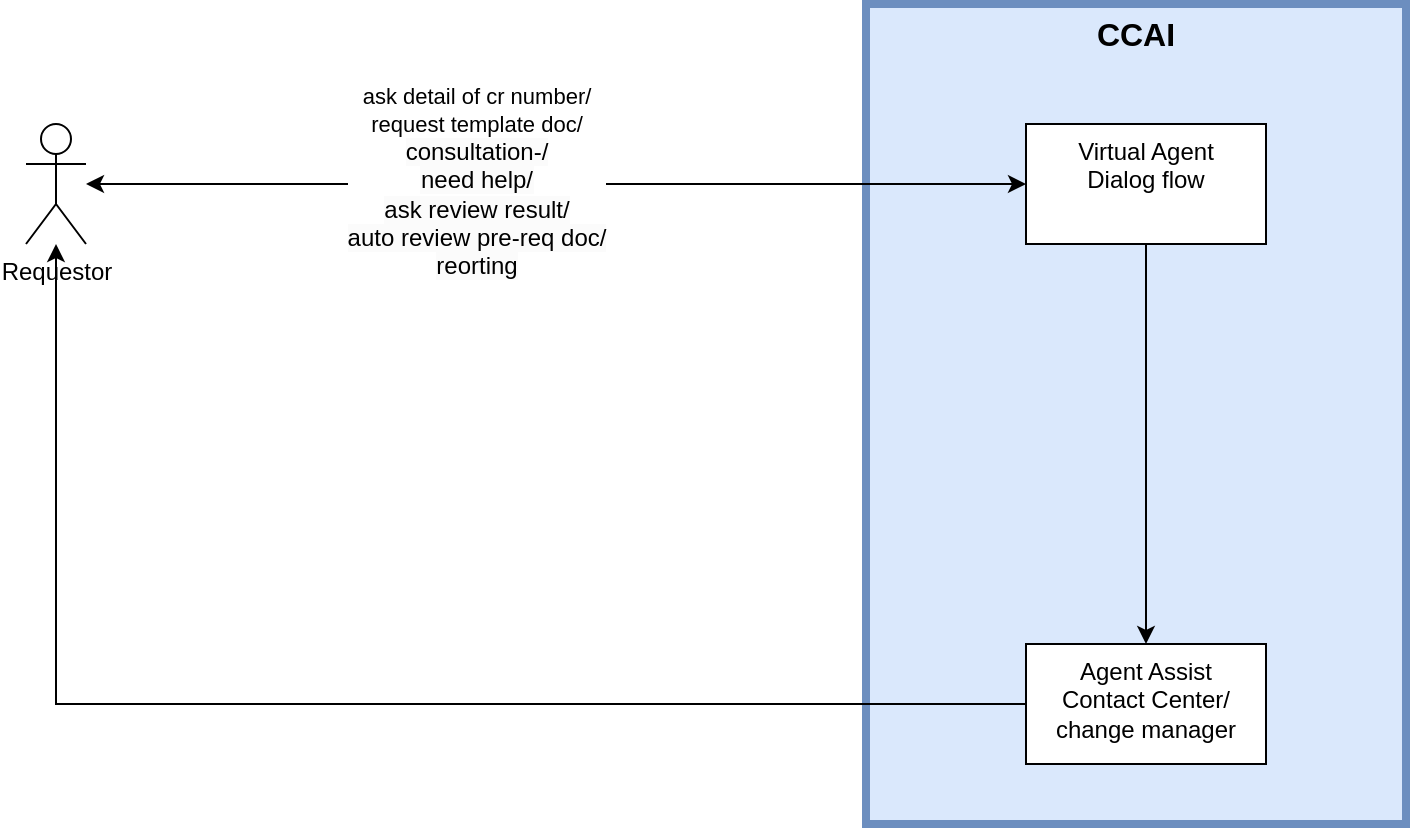<mxfile version="22.1.5" type="github">
  <diagram name="Page-1" id="_4RhQsaLEIcMZUvpXe1u">
    <mxGraphModel dx="1042" dy="543" grid="1" gridSize="10" guides="1" tooltips="1" connect="1" arrows="1" fold="1" page="1" pageScale="1" pageWidth="850" pageHeight="1100" math="0" shadow="0">
      <root>
        <mxCell id="0" />
        <mxCell id="1" parent="0" />
        <mxCell id="MFfRlPMHt3bNwRhRdUh6-9" value="" style="rounded=0;whiteSpace=wrap;html=1;fillColor=#dae8fc;strokeColor=#6c8ebf;strokeWidth=4;" vertex="1" parent="1">
          <mxGeometry x="470" y="50" width="270" height="410" as="geometry" />
        </mxCell>
        <mxCell id="MFfRlPMHt3bNwRhRdUh6-3" value="" style="edgeStyle=orthogonalEdgeStyle;rounded=0;orthogonalLoop=1;jettySize=auto;html=1;startArrow=classic;startFill=1;" edge="1" parent="1" source="MFfRlPMHt3bNwRhRdUh6-1" target="MFfRlPMHt3bNwRhRdUh6-2">
          <mxGeometry relative="1" as="geometry" />
        </mxCell>
        <mxCell id="MFfRlPMHt3bNwRhRdUh6-4" value="ask detail of cr number/&lt;br&gt;request template doc/&lt;br style=&quot;border-color: var(--border-color); font-size: 12px; background-color: rgb(251, 251, 251);&quot;&gt;&lt;span style=&quot;font-size: 12px; background-color: rgb(251, 251, 251);&quot;&gt;consultation-/&lt;br&gt;need help/&lt;br&gt;ask review result/&lt;br&gt;auto review pre-req doc/&lt;br&gt;reorting&lt;/span&gt;" style="edgeLabel;html=1;align=center;verticalAlign=middle;resizable=0;points=[];" vertex="1" connectable="0" parent="MFfRlPMHt3bNwRhRdUh6-3">
          <mxGeometry x="-0.173" y="1" relative="1" as="geometry">
            <mxPoint as="offset" />
          </mxGeometry>
        </mxCell>
        <mxCell id="MFfRlPMHt3bNwRhRdUh6-1" value="Requestor" style="shape=umlActor;verticalLabelPosition=bottom;verticalAlign=top;html=1;outlineConnect=0;" vertex="1" parent="1">
          <mxGeometry x="50" y="110" width="30" height="60" as="geometry" />
        </mxCell>
        <mxCell id="MFfRlPMHt3bNwRhRdUh6-7" value="" style="edgeStyle=orthogonalEdgeStyle;rounded=0;orthogonalLoop=1;jettySize=auto;html=1;" edge="1" parent="1" source="MFfRlPMHt3bNwRhRdUh6-2" target="MFfRlPMHt3bNwRhRdUh6-6">
          <mxGeometry relative="1" as="geometry" />
        </mxCell>
        <mxCell id="MFfRlPMHt3bNwRhRdUh6-2" value="Virtual Agent&lt;br&gt;Dialog flow" style="whiteSpace=wrap;html=1;verticalAlign=top;" vertex="1" parent="1">
          <mxGeometry x="550" y="110" width="120" height="60" as="geometry" />
        </mxCell>
        <mxCell id="MFfRlPMHt3bNwRhRdUh6-8" style="edgeStyle=orthogonalEdgeStyle;rounded=0;orthogonalLoop=1;jettySize=auto;html=1;" edge="1" parent="1" source="MFfRlPMHt3bNwRhRdUh6-6" target="MFfRlPMHt3bNwRhRdUh6-1">
          <mxGeometry relative="1" as="geometry" />
        </mxCell>
        <mxCell id="MFfRlPMHt3bNwRhRdUh6-6" value="Agent Assist&lt;br&gt;Contact Center/&lt;br&gt;change manager" style="whiteSpace=wrap;html=1;verticalAlign=top;" vertex="1" parent="1">
          <mxGeometry x="550" y="370" width="120" height="60" as="geometry" />
        </mxCell>
        <mxCell id="MFfRlPMHt3bNwRhRdUh6-10" value="CCAI" style="text;html=1;strokeColor=none;fillColor=none;align=center;verticalAlign=middle;whiteSpace=wrap;rounded=0;strokeWidth=1;fontStyle=1;fontSize=16;" vertex="1" parent="1">
          <mxGeometry x="575" y="50" width="60" height="30" as="geometry" />
        </mxCell>
      </root>
    </mxGraphModel>
  </diagram>
</mxfile>

